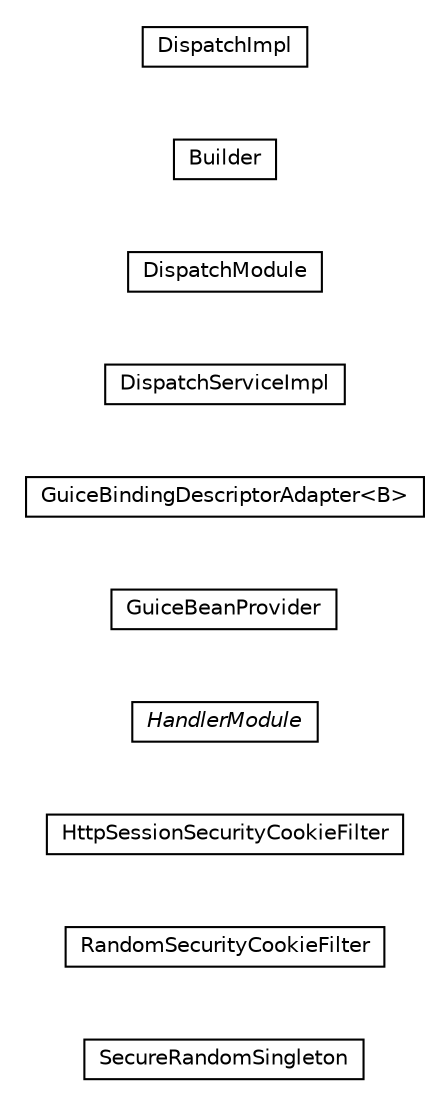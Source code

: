 #!/usr/local/bin/dot
#
# Class diagram 
# Generated by UMLGraph version R5_6-24-gf6e263 (http://www.umlgraph.org/)
#

digraph G {
	edge [fontname="Helvetica",fontsize=10,labelfontname="Helvetica",labelfontsize=10];
	node [fontname="Helvetica",fontsize=10,shape=plaintext];
	nodesep=0.25;
	ranksep=0.5;
	rankdir=LR;
	// com.gwtplatform.dispatch.server.guice.SecureRandomSingleton
	c17814 [label=<<table title="com.gwtplatform.dispatch.server.guice.SecureRandomSingleton" border="0" cellborder="1" cellspacing="0" cellpadding="2" port="p" href="./SecureRandomSingleton.html">
		<tr><td><table border="0" cellspacing="0" cellpadding="1">
<tr><td align="center" balign="center"> SecureRandomSingleton </td></tr>
		</table></td></tr>
		</table>>, URL="./SecureRandomSingleton.html", fontname="Helvetica", fontcolor="black", fontsize=10.0];
	// com.gwtplatform.dispatch.server.guice.RandomSecurityCookieFilter
	c17815 [label=<<table title="com.gwtplatform.dispatch.server.guice.RandomSecurityCookieFilter" border="0" cellborder="1" cellspacing="0" cellpadding="2" port="p" href="./RandomSecurityCookieFilter.html">
		<tr><td><table border="0" cellspacing="0" cellpadding="1">
<tr><td align="center" balign="center"> RandomSecurityCookieFilter </td></tr>
		</table></td></tr>
		</table>>, URL="./RandomSecurityCookieFilter.html", fontname="Helvetica", fontcolor="black", fontsize=10.0];
	// com.gwtplatform.dispatch.server.guice.HttpSessionSecurityCookieFilter
	c17816 [label=<<table title="com.gwtplatform.dispatch.server.guice.HttpSessionSecurityCookieFilter" border="0" cellborder="1" cellspacing="0" cellpadding="2" port="p" href="./HttpSessionSecurityCookieFilter.html">
		<tr><td><table border="0" cellspacing="0" cellpadding="1">
<tr><td align="center" balign="center"> HttpSessionSecurityCookieFilter </td></tr>
		</table></td></tr>
		</table>>, URL="./HttpSessionSecurityCookieFilter.html", fontname="Helvetica", fontcolor="black", fontsize=10.0];
	// com.gwtplatform.dispatch.server.guice.HandlerModule
	c17817 [label=<<table title="com.gwtplatform.dispatch.server.guice.HandlerModule" border="0" cellborder="1" cellspacing="0" cellpadding="2" port="p" href="./HandlerModule.html">
		<tr><td><table border="0" cellspacing="0" cellpadding="1">
<tr><td align="center" balign="center"><font face="Helvetica-Oblique"> HandlerModule </font></td></tr>
		</table></td></tr>
		</table>>, URL="./HandlerModule.html", fontname="Helvetica", fontcolor="black", fontsize=10.0];
	// com.gwtplatform.dispatch.server.guice.GuiceBeanProvider
	c17818 [label=<<table title="com.gwtplatform.dispatch.server.guice.GuiceBeanProvider" border="0" cellborder="1" cellspacing="0" cellpadding="2" port="p" href="./GuiceBeanProvider.html">
		<tr><td><table border="0" cellspacing="0" cellpadding="1">
<tr><td align="center" balign="center"> GuiceBeanProvider </td></tr>
		</table></td></tr>
		</table>>, URL="./GuiceBeanProvider.html", fontname="Helvetica", fontcolor="black", fontsize=10.0];
	// com.gwtplatform.dispatch.server.guice.GuiceBeanProvider.GuiceBindingDescriptorAdapter<B>
	c17819 [label=<<table title="com.gwtplatform.dispatch.server.guice.GuiceBeanProvider.GuiceBindingDescriptorAdapter" border="0" cellborder="1" cellspacing="0" cellpadding="2" port="p" href="./GuiceBeanProvider.GuiceBindingDescriptorAdapter.html">
		<tr><td><table border="0" cellspacing="0" cellpadding="1">
<tr><td align="center" balign="center"> GuiceBindingDescriptorAdapter&lt;B&gt; </td></tr>
		</table></td></tr>
		</table>>, URL="./GuiceBeanProvider.GuiceBindingDescriptorAdapter.html", fontname="Helvetica", fontcolor="black", fontsize=10.0];
	// com.gwtplatform.dispatch.server.guice.DispatchServiceImpl
	c17820 [label=<<table title="com.gwtplatform.dispatch.server.guice.DispatchServiceImpl" border="0" cellborder="1" cellspacing="0" cellpadding="2" port="p" href="./DispatchServiceImpl.html">
		<tr><td><table border="0" cellspacing="0" cellpadding="1">
<tr><td align="center" balign="center"> DispatchServiceImpl </td></tr>
		</table></td></tr>
		</table>>, URL="./DispatchServiceImpl.html", fontname="Helvetica", fontcolor="black", fontsize=10.0];
	// com.gwtplatform.dispatch.server.guice.DispatchModule
	c17821 [label=<<table title="com.gwtplatform.dispatch.server.guice.DispatchModule" border="0" cellborder="1" cellspacing="0" cellpadding="2" port="p" href="./DispatchModule.html">
		<tr><td><table border="0" cellspacing="0" cellpadding="1">
<tr><td align="center" balign="center"> DispatchModule </td></tr>
		</table></td></tr>
		</table>>, URL="./DispatchModule.html", fontname="Helvetica", fontcolor="black", fontsize=10.0];
	// com.gwtplatform.dispatch.server.guice.DispatchModule.Builder
	c17822 [label=<<table title="com.gwtplatform.dispatch.server.guice.DispatchModule.Builder" border="0" cellborder="1" cellspacing="0" cellpadding="2" port="p" href="./DispatchModule.Builder.html">
		<tr><td><table border="0" cellspacing="0" cellpadding="1">
<tr><td align="center" balign="center"> Builder </td></tr>
		</table></td></tr>
		</table>>, URL="./DispatchModule.Builder.html", fontname="Helvetica", fontcolor="black", fontsize=10.0];
	// com.gwtplatform.dispatch.server.guice.DispatchImpl
	c17823 [label=<<table title="com.gwtplatform.dispatch.server.guice.DispatchImpl" border="0" cellborder="1" cellspacing="0" cellpadding="2" port="p" href="./DispatchImpl.html">
		<tr><td><table border="0" cellspacing="0" cellpadding="1">
<tr><td align="center" balign="center"> DispatchImpl </td></tr>
		</table></td></tr>
		</table>>, URL="./DispatchImpl.html", fontname="Helvetica", fontcolor="black", fontsize=10.0];
}

